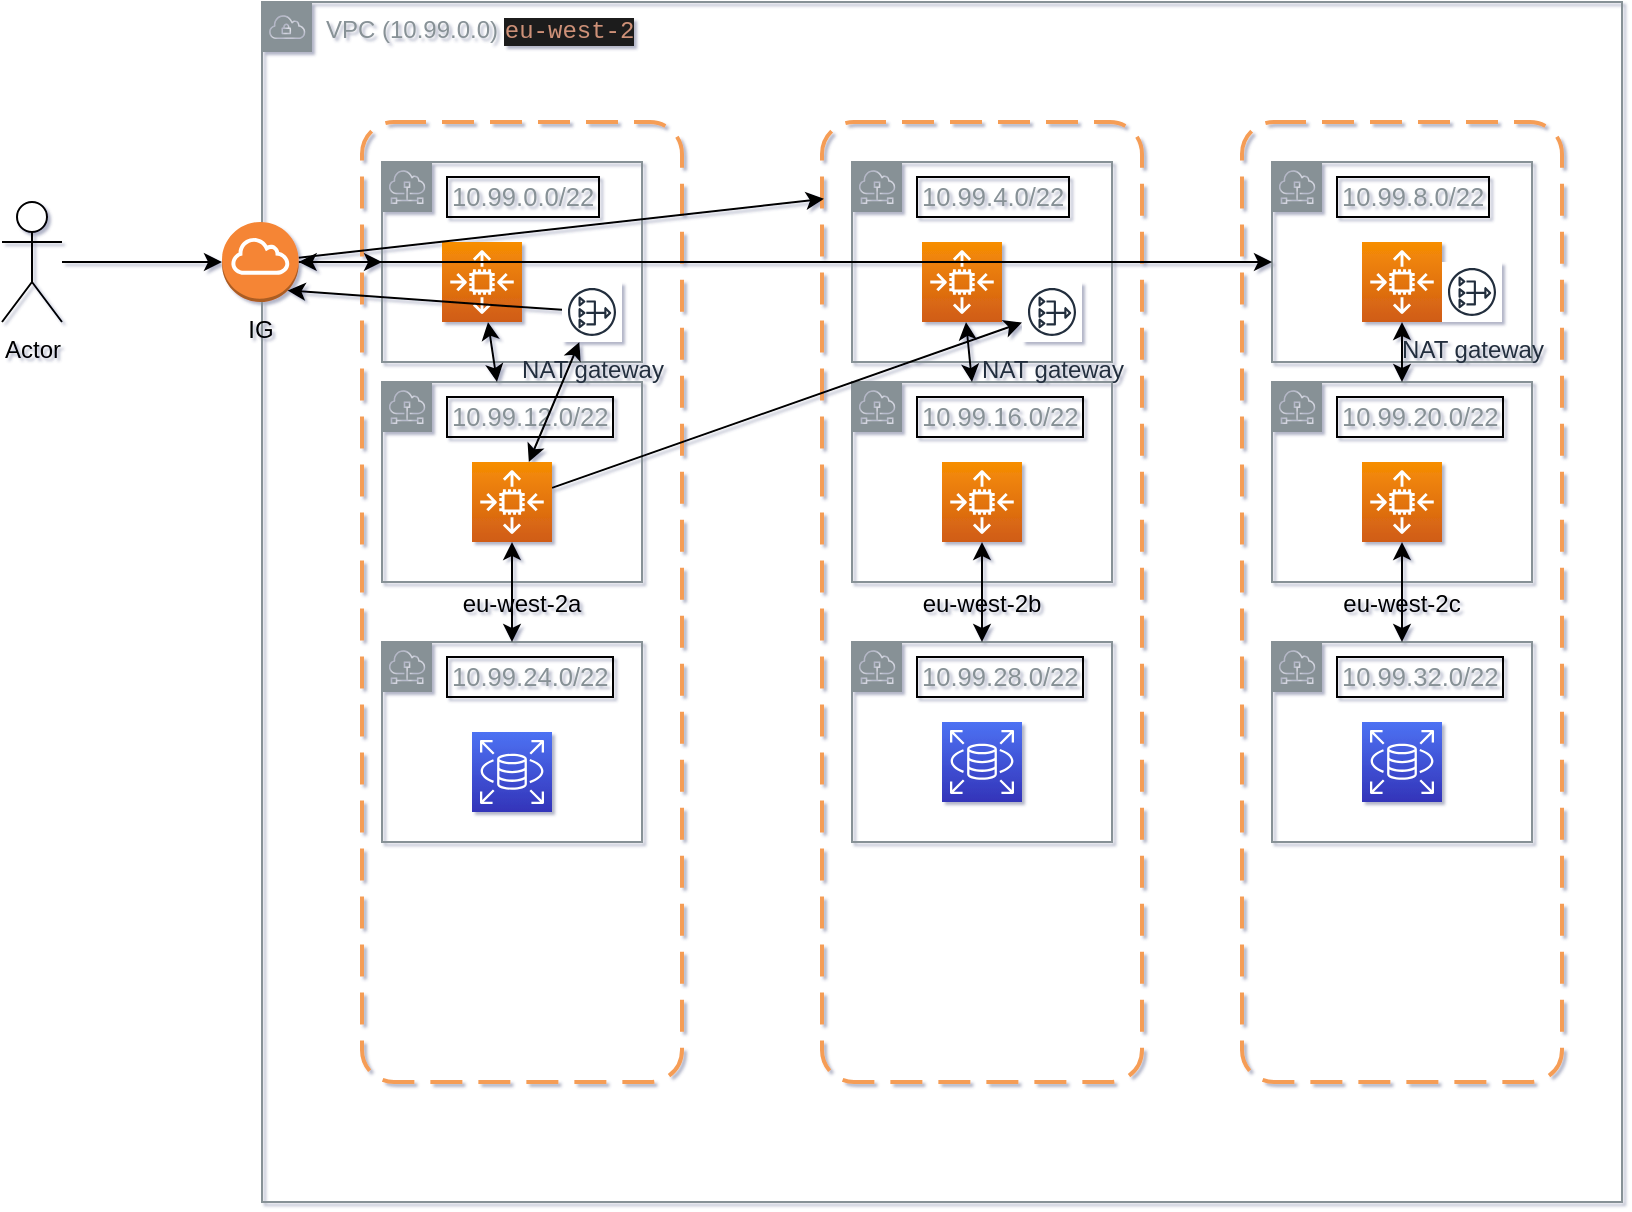 <mxfile>
    <diagram id="McB1DMXwzoCG8_fA1DEz" name="Page-1">
        <mxGraphModel dx="1684" dy="502" grid="1" gridSize="10" guides="1" tooltips="1" connect="1" arrows="1" fold="1" page="1" pageScale="1" pageWidth="827" pageHeight="1169" background="none" math="0" shadow="1">
            <root>
                <mxCell id="0"/>
                <mxCell id="1" parent="0"/>
                <mxCell id="2" value="VPC (10.99.0.0)&amp;nbsp;&lt;span style=&quot;color: rgb(206 , 145 , 120) ; background-color: rgb(30 , 30 , 30) ; font-family: &amp;#34;menlo&amp;#34; , &amp;#34;monaco&amp;#34; , &amp;#34;courier new&amp;#34; , monospace&quot;&gt;eu-west-2&lt;/span&gt;&lt;span&gt;&amp;nbsp;&lt;/span&gt;" style="sketch=0;outlineConnect=0;gradientColor=none;html=1;whiteSpace=wrap;fontSize=12;fontStyle=0;shape=mxgraph.aws4.group;grIcon=mxgraph.aws4.group_vpc;strokeColor=#879196;fillColor=none;verticalAlign=top;align=left;spacingLeft=30;fontColor=#879196;dashed=0;" vertex="1" parent="1">
                    <mxGeometry x="90" y="220" width="680" height="600" as="geometry"/>
                </mxCell>
                <mxCell id="3" value="eu-west-2a" style="rounded=1;arcSize=10;dashed=1;strokeColor=#F59D56;fillColor=none;gradientColor=none;dashPattern=8 4;strokeWidth=2;" vertex="1" parent="1">
                    <mxGeometry x="140" y="280" width="160" height="480" as="geometry"/>
                </mxCell>
                <mxCell id="4" value="eu-west-2b" style="rounded=1;arcSize=10;dashed=1;strokeColor=#F59D56;fillColor=none;gradientColor=none;dashPattern=8 4;strokeWidth=2;" vertex="1" parent="1">
                    <mxGeometry x="370" y="280" width="160" height="480" as="geometry"/>
                </mxCell>
                <mxCell id="5" value="eu-west-2c" style="rounded=1;arcSize=10;dashed=1;strokeColor=#F59D56;fillColor=none;gradientColor=none;dashPattern=8 4;strokeWidth=2;" vertex="1" parent="1">
                    <mxGeometry x="580" y="280" width="160" height="480" as="geometry"/>
                </mxCell>
                <mxCell id="6" value="&lt;table class=&quot;calc&quot; cellspacing=&quot;0&quot; cellpadding=&quot;2&quot; style=&quot;font-family: &amp;#34;arial&amp;#34; , &amp;#34;verdana&amp;#34; , sans-serif ; font-size: 12.8px ; border-collapse: collapse&quot;&gt;&lt;tbody id=&quot;calcbody&quot;&gt;&lt;tr&gt;&lt;td style=&quot;border: 1px solid black&quot;&gt;10.99.0.0/22&lt;br&gt;&lt;/td&gt;&lt;/tr&gt;&lt;/tbody&gt;&lt;/table&gt;" style="sketch=0;outlineConnect=0;gradientColor=none;html=1;whiteSpace=wrap;fontSize=12;fontStyle=0;shape=mxgraph.aws4.group;grIcon=mxgraph.aws4.group_subnet;strokeColor=#879196;fillColor=none;verticalAlign=top;align=left;spacingLeft=30;fontColor=#879196;dashed=0;" vertex="1" parent="1">
                    <mxGeometry x="150" y="300" width="130" height="100" as="geometry"/>
                </mxCell>
                <mxCell id="9" value="&lt;table class=&quot;calc&quot; cellspacing=&quot;0&quot; cellpadding=&quot;2&quot; style=&quot;font-family: &amp;#34;arial&amp;#34; , &amp;#34;verdana&amp;#34; , sans-serif ; font-size: 12.8px ; border-collapse: collapse&quot;&gt;&lt;tbody id=&quot;calcbody&quot;&gt;&lt;tr&gt;&lt;td style=&quot;border: 1px solid black&quot;&gt;10.99.12.0/22&lt;br&gt;&lt;/td&gt;&lt;/tr&gt;&lt;/tbody&gt;&lt;/table&gt;" style="sketch=0;outlineConnect=0;gradientColor=none;html=1;whiteSpace=wrap;fontSize=12;fontStyle=0;shape=mxgraph.aws4.group;grIcon=mxgraph.aws4.group_subnet;strokeColor=#879196;fillColor=none;verticalAlign=top;align=left;spacingLeft=30;fontColor=#879196;dashed=0;" vertex="1" parent="1">
                    <mxGeometry x="150" y="410" width="130" height="100" as="geometry"/>
                </mxCell>
                <mxCell id="12" value="&lt;table class=&quot;calc&quot; cellspacing=&quot;0&quot; cellpadding=&quot;2&quot; style=&quot;font-family: &amp;#34;arial&amp;#34; , &amp;#34;verdana&amp;#34; , sans-serif ; font-size: 12.8px ; border-collapse: collapse&quot;&gt;&lt;tbody id=&quot;calcbody&quot;&gt;&lt;tr&gt;&lt;td style=&quot;border: 1px solid black&quot;&gt;10.99.24.0/22&lt;br&gt;&lt;/td&gt;&lt;/tr&gt;&lt;/tbody&gt;&lt;/table&gt;" style="sketch=0;outlineConnect=0;gradientColor=none;html=1;whiteSpace=wrap;fontSize=12;fontStyle=0;shape=mxgraph.aws4.group;grIcon=mxgraph.aws4.group_subnet;strokeColor=#879196;fillColor=none;verticalAlign=top;align=left;spacingLeft=30;fontColor=#879196;dashed=0;" vertex="1" parent="1">
                    <mxGeometry x="150" y="540" width="130" height="100" as="geometry"/>
                </mxCell>
                <mxCell id="14" value="&lt;table class=&quot;calc&quot; cellspacing=&quot;0&quot; cellpadding=&quot;2&quot; style=&quot;font-family: &amp;#34;arial&amp;#34; , &amp;#34;verdana&amp;#34; , sans-serif ; font-size: 12.8px ; border-collapse: collapse&quot;&gt;&lt;tbody id=&quot;calcbody&quot;&gt;&lt;tr&gt;&lt;td style=&quot;border: 1px solid black&quot;&gt;10.99.4.0/22&lt;br&gt;&lt;/td&gt;&lt;/tr&gt;&lt;/tbody&gt;&lt;/table&gt;" style="sketch=0;outlineConnect=0;gradientColor=none;html=1;whiteSpace=wrap;fontSize=12;fontStyle=0;shape=mxgraph.aws4.group;grIcon=mxgraph.aws4.group_subnet;strokeColor=#879196;fillColor=none;verticalAlign=top;align=left;spacingLeft=30;fontColor=#879196;dashed=0;" vertex="1" parent="1">
                    <mxGeometry x="385" y="300" width="130" height="100" as="geometry"/>
                </mxCell>
                <mxCell id="15" value="&lt;table class=&quot;calc&quot; cellspacing=&quot;0&quot; cellpadding=&quot;2&quot; style=&quot;font-family: &amp;#34;arial&amp;#34; , &amp;#34;verdana&amp;#34; , sans-serif ; font-size: 12.8px ; border-collapse: collapse&quot;&gt;&lt;tbody id=&quot;calcbody&quot;&gt;&lt;tr&gt;&lt;td style=&quot;border: 1px solid black&quot;&gt;10.99.16.0/22&lt;br&gt;&lt;/td&gt;&lt;/tr&gt;&lt;/tbody&gt;&lt;/table&gt;" style="sketch=0;outlineConnect=0;gradientColor=none;html=1;whiteSpace=wrap;fontSize=12;fontStyle=0;shape=mxgraph.aws4.group;grIcon=mxgraph.aws4.group_subnet;strokeColor=#879196;fillColor=none;verticalAlign=top;align=left;spacingLeft=30;fontColor=#879196;dashed=0;" vertex="1" parent="1">
                    <mxGeometry x="385" y="410" width="130" height="100" as="geometry"/>
                </mxCell>
                <mxCell id="16" value="&lt;table class=&quot;calc&quot; cellspacing=&quot;0&quot; cellpadding=&quot;2&quot; style=&quot;font-family: &amp;#34;arial&amp;#34; , &amp;#34;verdana&amp;#34; , sans-serif ; font-size: 12.8px ; border-collapse: collapse&quot;&gt;&lt;tbody id=&quot;calcbody&quot;&gt;&lt;tr&gt;&lt;td style=&quot;border: 1px solid black&quot;&gt;10.99.28.0/22&lt;br&gt;&lt;/td&gt;&lt;/tr&gt;&lt;/tbody&gt;&lt;/table&gt;" style="sketch=0;outlineConnect=0;gradientColor=none;html=1;whiteSpace=wrap;fontSize=12;fontStyle=0;shape=mxgraph.aws4.group;grIcon=mxgraph.aws4.group_subnet;strokeColor=#879196;fillColor=none;verticalAlign=top;align=left;spacingLeft=30;fontColor=#879196;dashed=0;" vertex="1" parent="1">
                    <mxGeometry x="385" y="540" width="130" height="100" as="geometry"/>
                </mxCell>
                <mxCell id="18" value="&lt;table class=&quot;calc&quot; cellspacing=&quot;0&quot; cellpadding=&quot;2&quot; style=&quot;font-family: &amp;#34;arial&amp;#34; , &amp;#34;verdana&amp;#34; , sans-serif ; font-size: 12.8px ; border-collapse: collapse&quot;&gt;&lt;tbody id=&quot;calcbody&quot;&gt;&lt;tr&gt;&lt;td style=&quot;border: 1px solid black&quot;&gt;10.99.8.0/22&lt;br&gt;&lt;/td&gt;&lt;/tr&gt;&lt;/tbody&gt;&lt;/table&gt;" style="sketch=0;outlineConnect=0;gradientColor=none;html=1;whiteSpace=wrap;fontSize=12;fontStyle=0;shape=mxgraph.aws4.group;grIcon=mxgraph.aws4.group_subnet;strokeColor=#879196;fillColor=none;verticalAlign=top;align=left;spacingLeft=30;fontColor=#879196;dashed=0;" vertex="1" parent="1">
                    <mxGeometry x="595" y="300" width="130" height="100" as="geometry"/>
                </mxCell>
                <mxCell id="19" value="&lt;table class=&quot;calc&quot; cellspacing=&quot;0&quot; cellpadding=&quot;2&quot; style=&quot;font-family: &amp;#34;arial&amp;#34; , &amp;#34;verdana&amp;#34; , sans-serif ; font-size: 12.8px ; border-collapse: collapse&quot;&gt;&lt;tbody id=&quot;calcbody&quot;&gt;&lt;tr&gt;&lt;td style=&quot;border: 1px solid black&quot;&gt;10.99.20.0/22&lt;br&gt;&lt;/td&gt;&lt;/tr&gt;&lt;/tbody&gt;&lt;/table&gt;" style="sketch=0;outlineConnect=0;gradientColor=none;html=1;whiteSpace=wrap;fontSize=12;fontStyle=0;shape=mxgraph.aws4.group;grIcon=mxgraph.aws4.group_subnet;strokeColor=#879196;fillColor=none;verticalAlign=top;align=left;spacingLeft=30;fontColor=#879196;dashed=0;" vertex="1" parent="1">
                    <mxGeometry x="595" y="410" width="130" height="100" as="geometry"/>
                </mxCell>
                <mxCell id="20" value="&lt;table class=&quot;calc&quot; cellspacing=&quot;0&quot; cellpadding=&quot;2&quot; style=&quot;font-family: &amp;#34;arial&amp;#34; , &amp;#34;verdana&amp;#34; , sans-serif ; font-size: 12.8px ; border-collapse: collapse&quot;&gt;&lt;tbody id=&quot;calcbody&quot;&gt;&lt;tr&gt;&lt;td style=&quot;border: 1px solid black&quot;&gt;10.99.32.0/22&lt;br&gt;&lt;/td&gt;&lt;/tr&gt;&lt;/tbody&gt;&lt;/table&gt;" style="sketch=0;outlineConnect=0;gradientColor=none;html=1;whiteSpace=wrap;fontSize=12;fontStyle=0;shape=mxgraph.aws4.group;grIcon=mxgraph.aws4.group_subnet;strokeColor=#879196;fillColor=none;verticalAlign=top;align=left;spacingLeft=30;fontColor=#879196;dashed=0;" vertex="1" parent="1">
                    <mxGeometry x="595" y="540" width="130" height="100" as="geometry"/>
                </mxCell>
                <mxCell id="27" style="edgeStyle=none;html=1;" edge="1" parent="1" source="22" target="26">
                    <mxGeometry relative="1" as="geometry"/>
                </mxCell>
                <mxCell id="22" value="Actor" style="shape=umlActor;verticalLabelPosition=bottom;verticalAlign=top;html=1;outlineConnect=0;" vertex="1" parent="1">
                    <mxGeometry x="-40" y="320" width="30" height="60" as="geometry"/>
                </mxCell>
                <mxCell id="41" style="edgeStyle=none;html=1;startArrow=classic;startFill=1;" edge="1" parent="1" source="23" target="9">
                    <mxGeometry relative="1" as="geometry"/>
                </mxCell>
                <mxCell id="23" value="" style="sketch=0;points=[[0,0,0],[0.25,0,0],[0.5,0,0],[0.75,0,0],[1,0,0],[0,1,0],[0.25,1,0],[0.5,1,0],[0.75,1,0],[1,1,0],[0,0.25,0],[0,0.5,0],[0,0.75,0],[1,0.25,0],[1,0.5,0],[1,0.75,0]];outlineConnect=0;fontColor=#232F3E;gradientColor=#F78E04;gradientDirection=north;fillColor=#D05C17;strokeColor=#ffffff;dashed=0;verticalLabelPosition=bottom;verticalAlign=top;align=center;html=1;fontSize=12;fontStyle=0;aspect=fixed;shape=mxgraph.aws4.resourceIcon;resIcon=mxgraph.aws4.auto_scaling2;" vertex="1" parent="1">
                    <mxGeometry x="180" y="340" width="40" height="40" as="geometry"/>
                </mxCell>
                <mxCell id="42" style="edgeStyle=none;html=1;startArrow=classic;startFill=1;" edge="1" parent="1" source="24" target="15">
                    <mxGeometry relative="1" as="geometry"/>
                </mxCell>
                <mxCell id="24" value="" style="sketch=0;points=[[0,0,0],[0.25,0,0],[0.5,0,0],[0.75,0,0],[1,0,0],[0,1,0],[0.25,1,0],[0.5,1,0],[0.75,1,0],[1,1,0],[0,0.25,0],[0,0.5,0],[0,0.75,0],[1,0.25,0],[1,0.5,0],[1,0.75,0]];outlineConnect=0;fontColor=#232F3E;gradientColor=#F78E04;gradientDirection=north;fillColor=#D05C17;strokeColor=#ffffff;dashed=0;verticalLabelPosition=bottom;verticalAlign=top;align=center;html=1;fontSize=12;fontStyle=0;aspect=fixed;shape=mxgraph.aws4.resourceIcon;resIcon=mxgraph.aws4.auto_scaling2;" vertex="1" parent="1">
                    <mxGeometry x="420" y="340" width="40" height="40" as="geometry"/>
                </mxCell>
                <mxCell id="43" style="edgeStyle=none;html=1;startArrow=classic;startFill=1;" edge="1" parent="1" source="25" target="19">
                    <mxGeometry relative="1" as="geometry"/>
                </mxCell>
                <mxCell id="25" value="" style="sketch=0;points=[[0,0,0],[0.25,0,0],[0.5,0,0],[0.75,0,0],[1,0,0],[0,1,0],[0.25,1,0],[0.5,1,0],[0.75,1,0],[1,1,0],[0,0.25,0],[0,0.5,0],[0,0.75,0],[1,0.25,0],[1,0.5,0],[1,0.75,0]];outlineConnect=0;fontColor=#232F3E;gradientColor=#F78E04;gradientDirection=north;fillColor=#D05C17;strokeColor=#ffffff;dashed=0;verticalLabelPosition=bottom;verticalAlign=top;align=center;html=1;fontSize=12;fontStyle=0;aspect=fixed;shape=mxgraph.aws4.resourceIcon;resIcon=mxgraph.aws4.auto_scaling2;" vertex="1" parent="1">
                    <mxGeometry x="640" y="340" width="40" height="40" as="geometry"/>
                </mxCell>
                <mxCell id="29" style="edgeStyle=none;html=1;" edge="1" parent="1" source="26" target="6">
                    <mxGeometry relative="1" as="geometry"/>
                </mxCell>
                <mxCell id="31" style="edgeStyle=none;html=1;entryX=0.006;entryY=0.08;entryDx=0;entryDy=0;entryPerimeter=0;" edge="1" parent="1" source="26" target="4">
                    <mxGeometry relative="1" as="geometry"/>
                </mxCell>
                <mxCell id="32" style="edgeStyle=none;html=1;startArrow=classic;startFill=1;" edge="1" parent="1" source="26" target="18">
                    <mxGeometry relative="1" as="geometry"/>
                </mxCell>
                <mxCell id="26" value="IG" style="outlineConnect=0;dashed=0;verticalLabelPosition=bottom;verticalAlign=top;align=center;html=1;shape=mxgraph.aws3.internet_gateway;fillColor=#F58534;gradientColor=none;" vertex="1" parent="1">
                    <mxGeometry x="70" y="330" width="38.33" height="40" as="geometry"/>
                </mxCell>
                <mxCell id="36" style="edgeStyle=none;html=1;startArrow=classic;startFill=1;" edge="1" parent="1" source="30" target="12">
                    <mxGeometry relative="1" as="geometry"/>
                </mxCell>
                <mxCell id="46" style="edgeStyle=none;html=1;startArrow=classic;startFill=1;" edge="1" parent="1" source="30" target="45">
                    <mxGeometry relative="1" as="geometry"/>
                </mxCell>
                <mxCell id="50" style="edgeStyle=none;html=1;startArrow=none;startFill=0;" edge="1" parent="1" source="30" target="48">
                    <mxGeometry relative="1" as="geometry"/>
                </mxCell>
                <mxCell id="30" value="" style="sketch=0;points=[[0,0,0],[0.25,0,0],[0.5,0,0],[0.75,0,0],[1,0,0],[0,1,0],[0.25,1,0],[0.5,1,0],[0.75,1,0],[1,1,0],[0,0.25,0],[0,0.5,0],[0,0.75,0],[1,0.25,0],[1,0.5,0],[1,0.75,0]];outlineConnect=0;fontColor=#232F3E;gradientColor=#F78E04;gradientDirection=north;fillColor=#D05C17;strokeColor=#ffffff;dashed=0;verticalLabelPosition=bottom;verticalAlign=top;align=center;html=1;fontSize=12;fontStyle=0;aspect=fixed;shape=mxgraph.aws4.resourceIcon;resIcon=mxgraph.aws4.auto_scaling2;" vertex="1" parent="1">
                    <mxGeometry x="195" y="450" width="40" height="40" as="geometry"/>
                </mxCell>
                <mxCell id="33" value="" style="sketch=0;points=[[0,0,0],[0.25,0,0],[0.5,0,0],[0.75,0,0],[1,0,0],[0,1,0],[0.25,1,0],[0.5,1,0],[0.75,1,0],[1,1,0],[0,0.25,0],[0,0.5,0],[0,0.75,0],[1,0.25,0],[1,0.5,0],[1,0.75,0]];outlineConnect=0;fontColor=#232F3E;gradientColor=#4D72F3;gradientDirection=north;fillColor=#3334B9;strokeColor=#ffffff;dashed=0;verticalLabelPosition=bottom;verticalAlign=top;align=center;html=1;fontSize=12;fontStyle=0;aspect=fixed;shape=mxgraph.aws4.resourceIcon;resIcon=mxgraph.aws4.rds;" vertex="1" parent="1">
                    <mxGeometry x="195" y="585" width="40" height="40" as="geometry"/>
                </mxCell>
                <mxCell id="34" value="" style="sketch=0;points=[[0,0,0],[0.25,0,0],[0.5,0,0],[0.75,0,0],[1,0,0],[0,1,0],[0.25,1,0],[0.5,1,0],[0.75,1,0],[1,1,0],[0,0.25,0],[0,0.5,0],[0,0.75,0],[1,0.25,0],[1,0.5,0],[1,0.75,0]];outlineConnect=0;fontColor=#232F3E;gradientColor=#4D72F3;gradientDirection=north;fillColor=#3334B9;strokeColor=#ffffff;dashed=0;verticalLabelPosition=bottom;verticalAlign=top;align=center;html=1;fontSize=12;fontStyle=0;aspect=fixed;shape=mxgraph.aws4.resourceIcon;resIcon=mxgraph.aws4.rds;" vertex="1" parent="1">
                    <mxGeometry x="430" y="580" width="40" height="40" as="geometry"/>
                </mxCell>
                <mxCell id="35" value="" style="sketch=0;points=[[0,0,0],[0.25,0,0],[0.5,0,0],[0.75,0,0],[1,0,0],[0,1,0],[0.25,1,0],[0.5,1,0],[0.75,1,0],[1,1,0],[0,0.25,0],[0,0.5,0],[0,0.75,0],[1,0.25,0],[1,0.5,0],[1,0.75,0]];outlineConnect=0;fontColor=#232F3E;gradientColor=#4D72F3;gradientDirection=north;fillColor=#3334B9;strokeColor=#ffffff;dashed=0;verticalLabelPosition=bottom;verticalAlign=top;align=center;html=1;fontSize=12;fontStyle=0;aspect=fixed;shape=mxgraph.aws4.resourceIcon;resIcon=mxgraph.aws4.rds;" vertex="1" parent="1">
                    <mxGeometry x="640" y="580" width="40" height="40" as="geometry"/>
                </mxCell>
                <mxCell id="38" style="edgeStyle=none;html=1;startArrow=classic;startFill=1;" edge="1" parent="1" source="37" target="16">
                    <mxGeometry relative="1" as="geometry"/>
                </mxCell>
                <mxCell id="37" value="" style="sketch=0;points=[[0,0,0],[0.25,0,0],[0.5,0,0],[0.75,0,0],[1,0,0],[0,1,0],[0.25,1,0],[0.5,1,0],[0.75,1,0],[1,1,0],[0,0.25,0],[0,0.5,0],[0,0.75,0],[1,0.25,0],[1,0.5,0],[1,0.75,0]];outlineConnect=0;fontColor=#232F3E;gradientColor=#F78E04;gradientDirection=north;fillColor=#D05C17;strokeColor=#ffffff;dashed=0;verticalLabelPosition=bottom;verticalAlign=top;align=center;html=1;fontSize=12;fontStyle=0;aspect=fixed;shape=mxgraph.aws4.resourceIcon;resIcon=mxgraph.aws4.auto_scaling2;" vertex="1" parent="1">
                    <mxGeometry x="430" y="450" width="40" height="40" as="geometry"/>
                </mxCell>
                <mxCell id="40" style="edgeStyle=none;html=1;startArrow=classic;startFill=1;" edge="1" parent="1" source="39" target="20">
                    <mxGeometry relative="1" as="geometry"/>
                </mxCell>
                <mxCell id="39" value="" style="sketch=0;points=[[0,0,0],[0.25,0,0],[0.5,0,0],[0.75,0,0],[1,0,0],[0,1,0],[0.25,1,0],[0.5,1,0],[0.75,1,0],[1,1,0],[0,0.25,0],[0,0.5,0],[0,0.75,0],[1,0.25,0],[1,0.5,0],[1,0.75,0]];outlineConnect=0;fontColor=#232F3E;gradientColor=#F78E04;gradientDirection=north;fillColor=#D05C17;strokeColor=#ffffff;dashed=0;verticalLabelPosition=bottom;verticalAlign=top;align=center;html=1;fontSize=12;fontStyle=0;aspect=fixed;shape=mxgraph.aws4.resourceIcon;resIcon=mxgraph.aws4.auto_scaling2;" vertex="1" parent="1">
                    <mxGeometry x="640" y="450" width="40" height="40" as="geometry"/>
                </mxCell>
                <mxCell id="47" style="edgeStyle=none;html=1;entryX=0.855;entryY=0.855;entryDx=0;entryDy=0;entryPerimeter=0;startArrow=none;startFill=0;" edge="1" parent="1" source="45" target="26">
                    <mxGeometry relative="1" as="geometry"/>
                </mxCell>
                <mxCell id="45" value="NAT gateway" style="sketch=0;outlineConnect=0;fontColor=#232F3E;gradientColor=none;strokeColor=#232F3E;fillColor=#ffffff;dashed=0;verticalLabelPosition=bottom;verticalAlign=top;align=center;html=1;fontSize=12;fontStyle=0;aspect=fixed;shape=mxgraph.aws4.resourceIcon;resIcon=mxgraph.aws4.nat_gateway;" vertex="1" parent="1">
                    <mxGeometry x="240" y="360" width="30" height="30" as="geometry"/>
                </mxCell>
                <mxCell id="48" value="NAT gateway" style="sketch=0;outlineConnect=0;fontColor=#232F3E;gradientColor=none;strokeColor=#232F3E;fillColor=#ffffff;dashed=0;verticalLabelPosition=bottom;verticalAlign=top;align=center;html=1;fontSize=12;fontStyle=0;aspect=fixed;shape=mxgraph.aws4.resourceIcon;resIcon=mxgraph.aws4.nat_gateway;" vertex="1" parent="1">
                    <mxGeometry x="470" y="360" width="30" height="30" as="geometry"/>
                </mxCell>
                <mxCell id="49" value="NAT gateway" style="sketch=0;outlineConnect=0;fontColor=#232F3E;gradientColor=none;strokeColor=#232F3E;fillColor=#ffffff;dashed=0;verticalLabelPosition=bottom;verticalAlign=top;align=center;html=1;fontSize=12;fontStyle=0;aspect=fixed;shape=mxgraph.aws4.resourceIcon;resIcon=mxgraph.aws4.nat_gateway;" vertex="1" parent="1">
                    <mxGeometry x="680" y="350" width="30" height="30" as="geometry"/>
                </mxCell>
            </root>
        </mxGraphModel>
    </diagram>
</mxfile>